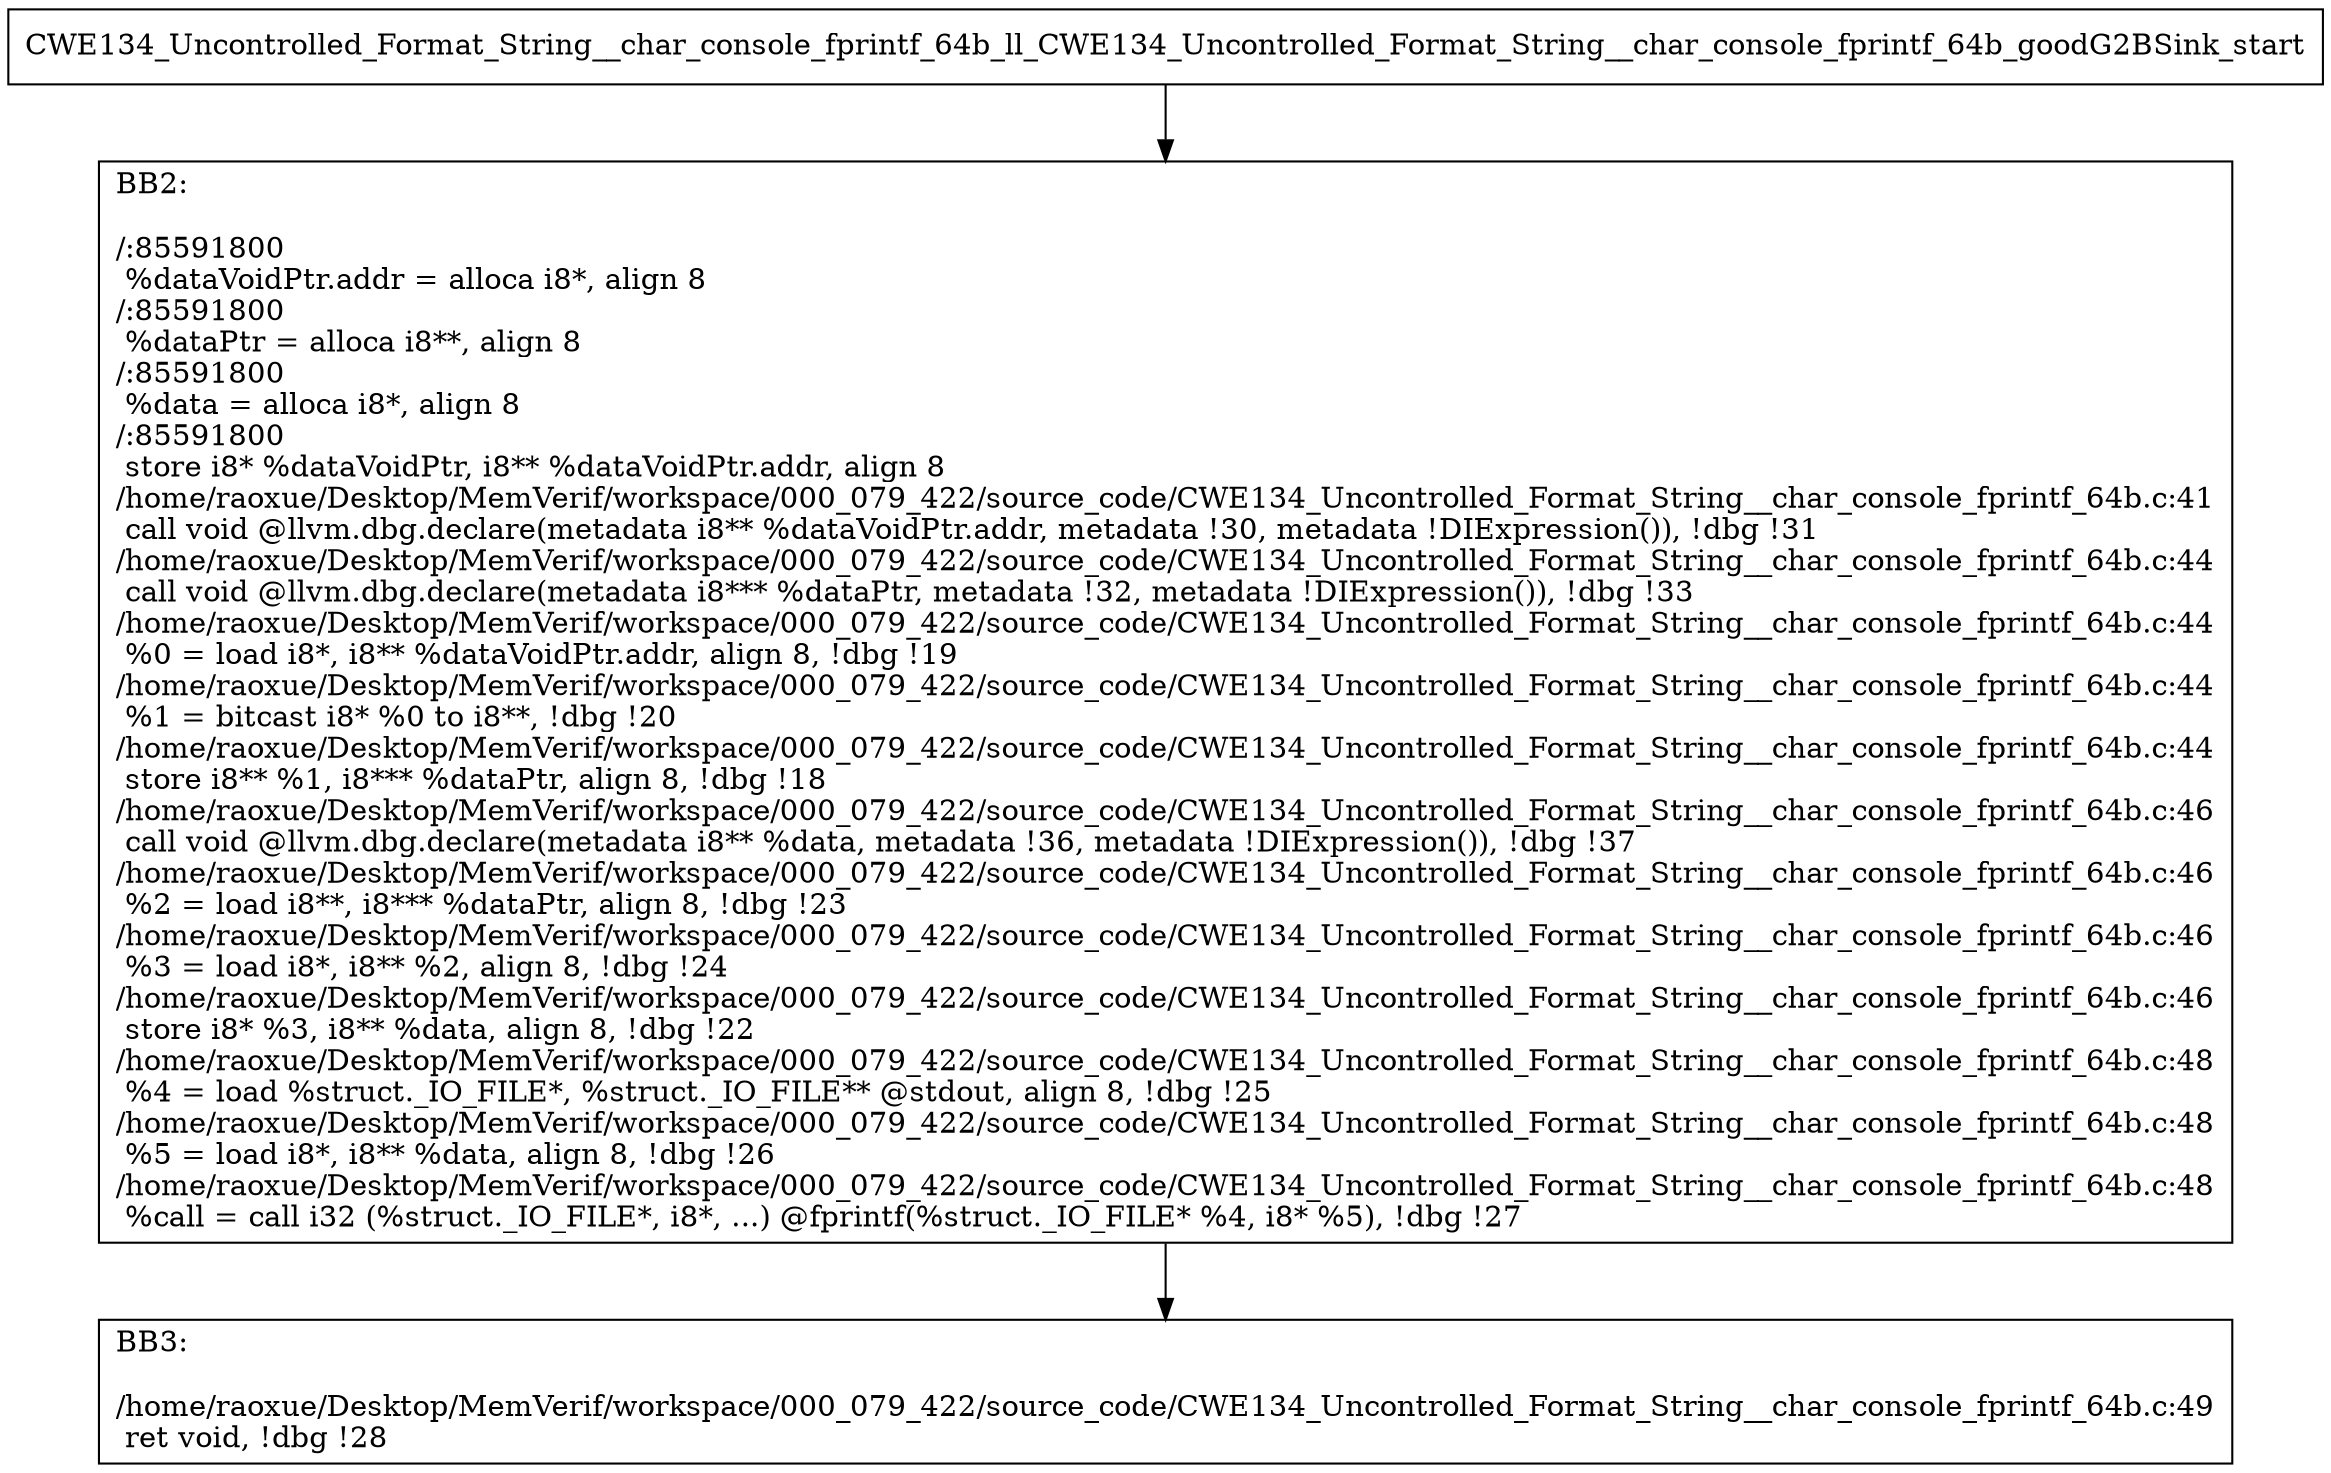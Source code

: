 digraph "CFG for'CWE134_Uncontrolled_Format_String__char_console_fprintf_64b_ll_CWE134_Uncontrolled_Format_String__char_console_fprintf_64b_goodG2BSink' function" {
	BBCWE134_Uncontrolled_Format_String__char_console_fprintf_64b_ll_CWE134_Uncontrolled_Format_String__char_console_fprintf_64b_goodG2BSink_start[shape=record,label="{CWE134_Uncontrolled_Format_String__char_console_fprintf_64b_ll_CWE134_Uncontrolled_Format_String__char_console_fprintf_64b_goodG2BSink_start}"];
	BBCWE134_Uncontrolled_Format_String__char_console_fprintf_64b_ll_CWE134_Uncontrolled_Format_String__char_console_fprintf_64b_goodG2BSink_start-> CWE134_Uncontrolled_Format_String__char_console_fprintf_64b_ll_CWE134_Uncontrolled_Format_String__char_console_fprintf_64b_goodG2BSinkBB2;
	CWE134_Uncontrolled_Format_String__char_console_fprintf_64b_ll_CWE134_Uncontrolled_Format_String__char_console_fprintf_64b_goodG2BSinkBB2 [shape=record, label="{BB2:\l\l/:85591800\l
  %dataVoidPtr.addr = alloca i8*, align 8\l
/:85591800\l
  %dataPtr = alloca i8**, align 8\l
/:85591800\l
  %data = alloca i8*, align 8\l
/:85591800\l
  store i8* %dataVoidPtr, i8** %dataVoidPtr.addr, align 8\l
/home/raoxue/Desktop/MemVerif/workspace/000_079_422/source_code/CWE134_Uncontrolled_Format_String__char_console_fprintf_64b.c:41\l
  call void @llvm.dbg.declare(metadata i8** %dataVoidPtr.addr, metadata !30, metadata !DIExpression()), !dbg !31\l
/home/raoxue/Desktop/MemVerif/workspace/000_079_422/source_code/CWE134_Uncontrolled_Format_String__char_console_fprintf_64b.c:44\l
  call void @llvm.dbg.declare(metadata i8*** %dataPtr, metadata !32, metadata !DIExpression()), !dbg !33\l
/home/raoxue/Desktop/MemVerif/workspace/000_079_422/source_code/CWE134_Uncontrolled_Format_String__char_console_fprintf_64b.c:44\l
  %0 = load i8*, i8** %dataVoidPtr.addr, align 8, !dbg !19\l
/home/raoxue/Desktop/MemVerif/workspace/000_079_422/source_code/CWE134_Uncontrolled_Format_String__char_console_fprintf_64b.c:44\l
  %1 = bitcast i8* %0 to i8**, !dbg !20\l
/home/raoxue/Desktop/MemVerif/workspace/000_079_422/source_code/CWE134_Uncontrolled_Format_String__char_console_fprintf_64b.c:44\l
  store i8** %1, i8*** %dataPtr, align 8, !dbg !18\l
/home/raoxue/Desktop/MemVerif/workspace/000_079_422/source_code/CWE134_Uncontrolled_Format_String__char_console_fprintf_64b.c:46\l
  call void @llvm.dbg.declare(metadata i8** %data, metadata !36, metadata !DIExpression()), !dbg !37\l
/home/raoxue/Desktop/MemVerif/workspace/000_079_422/source_code/CWE134_Uncontrolled_Format_String__char_console_fprintf_64b.c:46\l
  %2 = load i8**, i8*** %dataPtr, align 8, !dbg !23\l
/home/raoxue/Desktop/MemVerif/workspace/000_079_422/source_code/CWE134_Uncontrolled_Format_String__char_console_fprintf_64b.c:46\l
  %3 = load i8*, i8** %2, align 8, !dbg !24\l
/home/raoxue/Desktop/MemVerif/workspace/000_079_422/source_code/CWE134_Uncontrolled_Format_String__char_console_fprintf_64b.c:46\l
  store i8* %3, i8** %data, align 8, !dbg !22\l
/home/raoxue/Desktop/MemVerif/workspace/000_079_422/source_code/CWE134_Uncontrolled_Format_String__char_console_fprintf_64b.c:48\l
  %4 = load %struct._IO_FILE*, %struct._IO_FILE** @stdout, align 8, !dbg !25\l
/home/raoxue/Desktop/MemVerif/workspace/000_079_422/source_code/CWE134_Uncontrolled_Format_String__char_console_fprintf_64b.c:48\l
  %5 = load i8*, i8** %data, align 8, !dbg !26\l
/home/raoxue/Desktop/MemVerif/workspace/000_079_422/source_code/CWE134_Uncontrolled_Format_String__char_console_fprintf_64b.c:48\l
  %call = call i32 (%struct._IO_FILE*, i8*, ...) @fprintf(%struct._IO_FILE* %4, i8* %5), !dbg !27\l
}"];
	CWE134_Uncontrolled_Format_String__char_console_fprintf_64b_ll_CWE134_Uncontrolled_Format_String__char_console_fprintf_64b_goodG2BSinkBB2-> CWE134_Uncontrolled_Format_String__char_console_fprintf_64b_ll_CWE134_Uncontrolled_Format_String__char_console_fprintf_64b_goodG2BSinkBB3;
	CWE134_Uncontrolled_Format_String__char_console_fprintf_64b_ll_CWE134_Uncontrolled_Format_String__char_console_fprintf_64b_goodG2BSinkBB3 [shape=record, label="{BB3:\l\l/home/raoxue/Desktop/MemVerif/workspace/000_079_422/source_code/CWE134_Uncontrolled_Format_String__char_console_fprintf_64b.c:49\l
  ret void, !dbg !28\l
}"];
}
